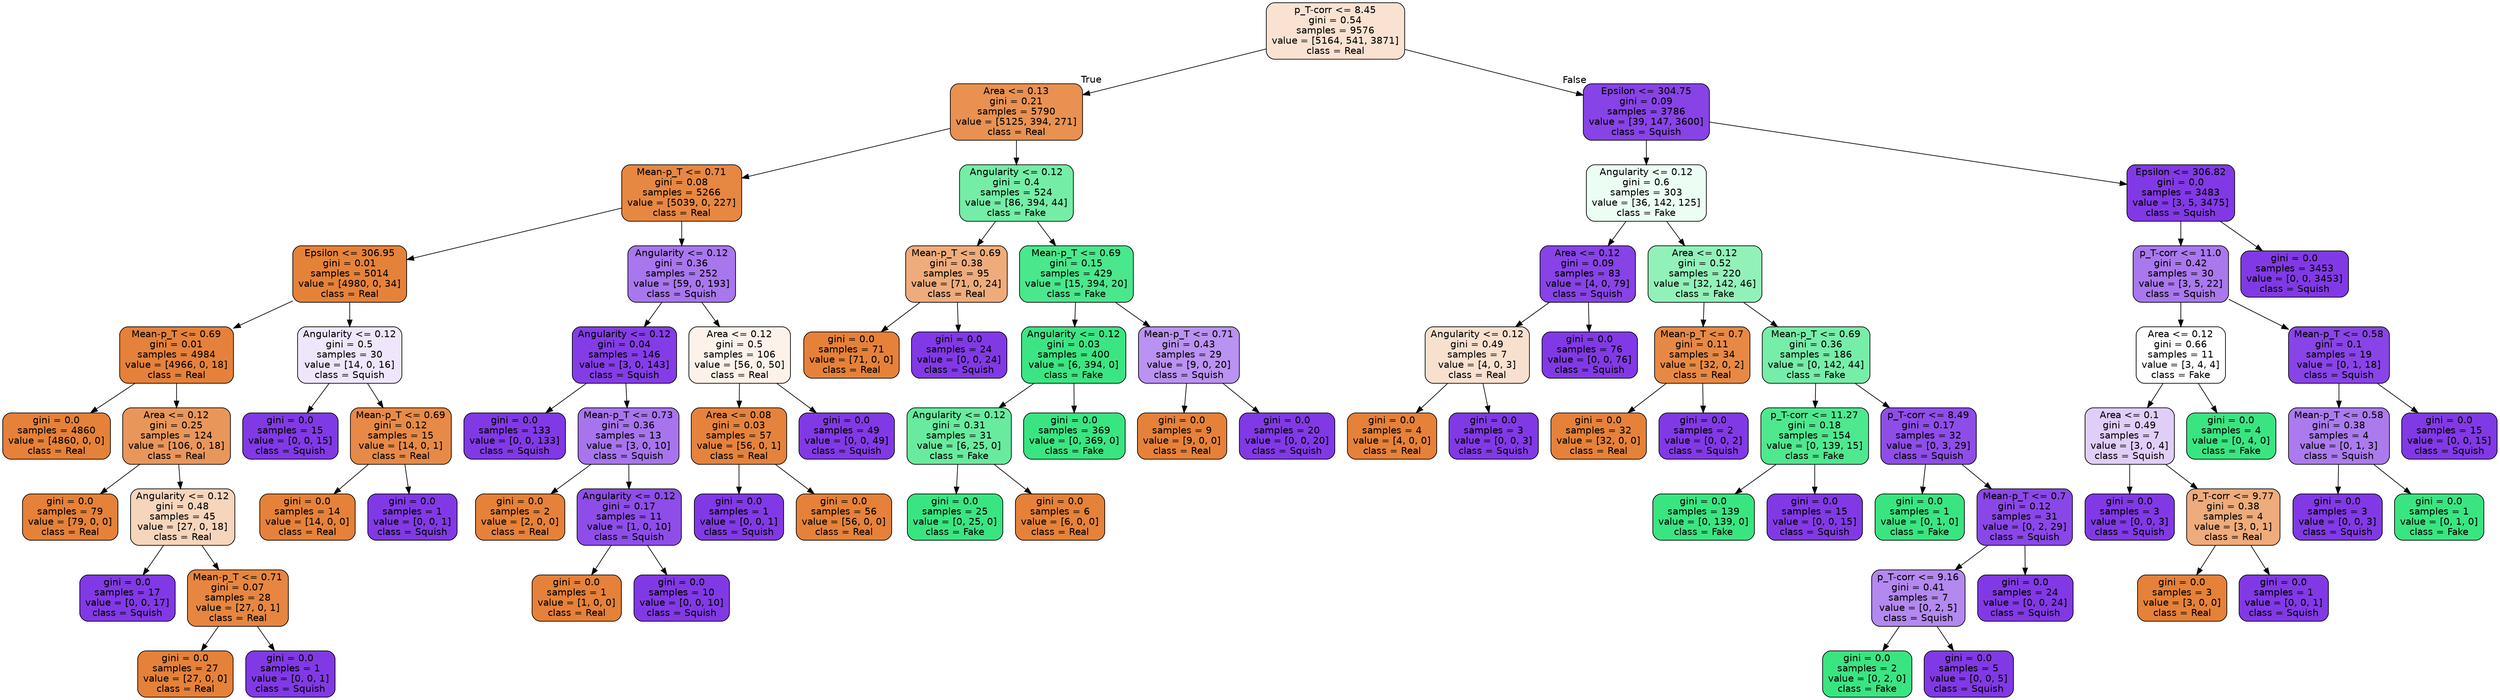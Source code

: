 digraph Tree {
node [shape=box, style="filled, rounded", color="black", fontname=helvetica] ;
edge [fontname=helvetica] ;
0 [label="p_T-corr <= 8.45\ngini = 0.54\nsamples = 9576\nvalue = [5164, 541, 3871]\nclass = Real", fillcolor="#f9e2d2"] ;
1 [label="Area <= 0.13\ngini = 0.21\nsamples = 5790\nvalue = [5125, 394, 271]\nclass = Real", fillcolor="#e89151"] ;
0 -> 1 [labeldistance=2.5, labelangle=45, headlabel="True"] ;
2 [label="Mean-p_T <= 0.71\ngini = 0.08\nsamples = 5266\nvalue = [5039, 0, 227]\nclass = Real", fillcolor="#e68742"] ;
1 -> 2 ;
3 [label="Epsilon <= 306.95\ngini = 0.01\nsamples = 5014\nvalue = [4980, 0, 34]\nclass = Real", fillcolor="#e5823a"] ;
2 -> 3 ;
4 [label="Mean-p_T <= 0.69\ngini = 0.01\nsamples = 4984\nvalue = [4966, 0, 18]\nclass = Real", fillcolor="#e5813a"] ;
3 -> 4 ;
5 [label="gini = 0.0\nsamples = 4860\nvalue = [4860, 0, 0]\nclass = Real", fillcolor="#e58139"] ;
4 -> 5 ;
6 [label="Area <= 0.12\ngini = 0.25\nsamples = 124\nvalue = [106, 0, 18]\nclass = Real", fillcolor="#e9965b"] ;
4 -> 6 ;
7 [label="gini = 0.0\nsamples = 79\nvalue = [79, 0, 0]\nclass = Real", fillcolor="#e58139"] ;
6 -> 7 ;
8 [label="Angularity <= 0.12\ngini = 0.48\nsamples = 45\nvalue = [27, 0, 18]\nclass = Real", fillcolor="#f6d5bd"] ;
6 -> 8 ;
9 [label="gini = 0.0\nsamples = 17\nvalue = [0, 0, 17]\nclass = Squish", fillcolor="#8139e5"] ;
8 -> 9 ;
10 [label="Mean-p_T <= 0.71\ngini = 0.07\nsamples = 28\nvalue = [27, 0, 1]\nclass = Real", fillcolor="#e68640"] ;
8 -> 10 ;
11 [label="gini = 0.0\nsamples = 27\nvalue = [27, 0, 0]\nclass = Real", fillcolor="#e58139"] ;
10 -> 11 ;
12 [label="gini = 0.0\nsamples = 1\nvalue = [0, 0, 1]\nclass = Squish", fillcolor="#8139e5"] ;
10 -> 12 ;
13 [label="Angularity <= 0.12\ngini = 0.5\nsamples = 30\nvalue = [14, 0, 16]\nclass = Squish", fillcolor="#efe6fc"] ;
3 -> 13 ;
14 [label="gini = 0.0\nsamples = 15\nvalue = [0, 0, 15]\nclass = Squish", fillcolor="#8139e5"] ;
13 -> 14 ;
15 [label="Mean-p_T <= 0.69\ngini = 0.12\nsamples = 15\nvalue = [14, 0, 1]\nclass = Real", fillcolor="#e78a47"] ;
13 -> 15 ;
16 [label="gini = 0.0\nsamples = 14\nvalue = [14, 0, 0]\nclass = Real", fillcolor="#e58139"] ;
15 -> 16 ;
17 [label="gini = 0.0\nsamples = 1\nvalue = [0, 0, 1]\nclass = Squish", fillcolor="#8139e5"] ;
15 -> 17 ;
18 [label="Angularity <= 0.12\ngini = 0.36\nsamples = 252\nvalue = [59, 0, 193]\nclass = Squish", fillcolor="#a876ed"] ;
2 -> 18 ;
19 [label="Angularity <= 0.12\ngini = 0.04\nsamples = 146\nvalue = [3, 0, 143]\nclass = Squish", fillcolor="#843de6"] ;
18 -> 19 ;
20 [label="gini = 0.0\nsamples = 133\nvalue = [0, 0, 133]\nclass = Squish", fillcolor="#8139e5"] ;
19 -> 20 ;
21 [label="Mean-p_T <= 0.73\ngini = 0.36\nsamples = 13\nvalue = [3, 0, 10]\nclass = Squish", fillcolor="#a774ed"] ;
19 -> 21 ;
22 [label="gini = 0.0\nsamples = 2\nvalue = [2, 0, 0]\nclass = Real", fillcolor="#e58139"] ;
21 -> 22 ;
23 [label="Angularity <= 0.12\ngini = 0.17\nsamples = 11\nvalue = [1, 0, 10]\nclass = Squish", fillcolor="#8e4de8"] ;
21 -> 23 ;
24 [label="gini = 0.0\nsamples = 1\nvalue = [1, 0, 0]\nclass = Real", fillcolor="#e58139"] ;
23 -> 24 ;
25 [label="gini = 0.0\nsamples = 10\nvalue = [0, 0, 10]\nclass = Squish", fillcolor="#8139e5"] ;
23 -> 25 ;
26 [label="Area <= 0.12\ngini = 0.5\nsamples = 106\nvalue = [56, 0, 50]\nclass = Real", fillcolor="#fcf2ea"] ;
18 -> 26 ;
27 [label="Area <= 0.08\ngini = 0.03\nsamples = 57\nvalue = [56, 0, 1]\nclass = Real", fillcolor="#e5833d"] ;
26 -> 27 ;
28 [label="gini = 0.0\nsamples = 1\nvalue = [0, 0, 1]\nclass = Squish", fillcolor="#8139e5"] ;
27 -> 28 ;
29 [label="gini = 0.0\nsamples = 56\nvalue = [56, 0, 0]\nclass = Real", fillcolor="#e58139"] ;
27 -> 29 ;
30 [label="gini = 0.0\nsamples = 49\nvalue = [0, 0, 49]\nclass = Squish", fillcolor="#8139e5"] ;
26 -> 30 ;
31 [label="Angularity <= 0.12\ngini = 0.4\nsamples = 524\nvalue = [86, 394, 44]\nclass = Fake", fillcolor="#74eda6"] ;
1 -> 31 ;
32 [label="Mean-p_T <= 0.69\ngini = 0.38\nsamples = 95\nvalue = [71, 0, 24]\nclass = Real", fillcolor="#eeac7c"] ;
31 -> 32 ;
33 [label="gini = 0.0\nsamples = 71\nvalue = [71, 0, 0]\nclass = Real", fillcolor="#e58139"] ;
32 -> 33 ;
34 [label="gini = 0.0\nsamples = 24\nvalue = [0, 0, 24]\nclass = Squish", fillcolor="#8139e5"] ;
32 -> 34 ;
35 [label="Mean-p_T <= 0.69\ngini = 0.15\nsamples = 429\nvalue = [15, 394, 20]\nclass = Fake", fillcolor="#4ae78c"] ;
31 -> 35 ;
36 [label="Angularity <= 0.12\ngini = 0.03\nsamples = 400\nvalue = [6, 394, 0]\nclass = Fake", fillcolor="#3ce583"] ;
35 -> 36 ;
37 [label="Angularity <= 0.12\ngini = 0.31\nsamples = 31\nvalue = [6, 25, 0]\nclass = Fake", fillcolor="#69eb9f"] ;
36 -> 37 ;
38 [label="gini = 0.0\nsamples = 25\nvalue = [0, 25, 0]\nclass = Fake", fillcolor="#39e581"] ;
37 -> 38 ;
39 [label="gini = 0.0\nsamples = 6\nvalue = [6, 0, 0]\nclass = Real", fillcolor="#e58139"] ;
37 -> 39 ;
40 [label="gini = 0.0\nsamples = 369\nvalue = [0, 369, 0]\nclass = Fake", fillcolor="#39e581"] ;
36 -> 40 ;
41 [label="Mean-p_T <= 0.71\ngini = 0.43\nsamples = 29\nvalue = [9, 0, 20]\nclass = Squish", fillcolor="#ba92f1"] ;
35 -> 41 ;
42 [label="gini = 0.0\nsamples = 9\nvalue = [9, 0, 0]\nclass = Real", fillcolor="#e58139"] ;
41 -> 42 ;
43 [label="gini = 0.0\nsamples = 20\nvalue = [0, 0, 20]\nclass = Squish", fillcolor="#8139e5"] ;
41 -> 43 ;
44 [label="Epsilon <= 304.75\ngini = 0.09\nsamples = 3786\nvalue = [39, 147, 3600]\nclass = Squish", fillcolor="#8743e6"] ;
0 -> 44 [labeldistance=2.5, labelangle=-45, headlabel="False"] ;
45 [label="Angularity <= 0.12\ngini = 0.6\nsamples = 303\nvalue = [36, 142, 125]\nclass = Fake", fillcolor="#ecfdf3"] ;
44 -> 45 ;
46 [label="Area <= 0.12\ngini = 0.09\nsamples = 83\nvalue = [4, 0, 79]\nclass = Squish", fillcolor="#8743e6"] ;
45 -> 46 ;
47 [label="Angularity <= 0.12\ngini = 0.49\nsamples = 7\nvalue = [4, 0, 3]\nclass = Real", fillcolor="#f8e0ce"] ;
46 -> 47 ;
48 [label="gini = 0.0\nsamples = 4\nvalue = [4, 0, 0]\nclass = Real", fillcolor="#e58139"] ;
47 -> 48 ;
49 [label="gini = 0.0\nsamples = 3\nvalue = [0, 0, 3]\nclass = Squish", fillcolor="#8139e5"] ;
47 -> 49 ;
50 [label="gini = 0.0\nsamples = 76\nvalue = [0, 0, 76]\nclass = Squish", fillcolor="#8139e5"] ;
46 -> 50 ;
51 [label="Area <= 0.12\ngini = 0.52\nsamples = 220\nvalue = [32, 142, 46]\nclass = Fake", fillcolor="#92f1b9"] ;
45 -> 51 ;
52 [label="Mean-p_T <= 0.7\ngini = 0.11\nsamples = 34\nvalue = [32, 0, 2]\nclass = Real", fillcolor="#e78945"] ;
51 -> 52 ;
53 [label="gini = 0.0\nsamples = 32\nvalue = [32, 0, 0]\nclass = Real", fillcolor="#e58139"] ;
52 -> 53 ;
54 [label="gini = 0.0\nsamples = 2\nvalue = [0, 0, 2]\nclass = Squish", fillcolor="#8139e5"] ;
52 -> 54 ;
55 [label="Mean-p_T <= 0.69\ngini = 0.36\nsamples = 186\nvalue = [0, 142, 44]\nclass = Fake", fillcolor="#76eda8"] ;
51 -> 55 ;
56 [label="p_T-corr <= 11.27\ngini = 0.18\nsamples = 154\nvalue = [0, 139, 15]\nclass = Fake", fillcolor="#4ee88f"] ;
55 -> 56 ;
57 [label="gini = 0.0\nsamples = 139\nvalue = [0, 139, 0]\nclass = Fake", fillcolor="#39e581"] ;
56 -> 57 ;
58 [label="gini = 0.0\nsamples = 15\nvalue = [0, 0, 15]\nclass = Squish", fillcolor="#8139e5"] ;
56 -> 58 ;
59 [label="p_T-corr <= 8.49\ngini = 0.17\nsamples = 32\nvalue = [0, 3, 29]\nclass = Squish", fillcolor="#8e4de8"] ;
55 -> 59 ;
60 [label="gini = 0.0\nsamples = 1\nvalue = [0, 1, 0]\nclass = Fake", fillcolor="#39e581"] ;
59 -> 60 ;
61 [label="Mean-p_T <= 0.7\ngini = 0.12\nsamples = 31\nvalue = [0, 2, 29]\nclass = Squish", fillcolor="#8a47e7"] ;
59 -> 61 ;
62 [label="p_T-corr <= 9.16\ngini = 0.41\nsamples = 7\nvalue = [0, 2, 5]\nclass = Squish", fillcolor="#b388ef"] ;
61 -> 62 ;
63 [label="gini = 0.0\nsamples = 2\nvalue = [0, 2, 0]\nclass = Fake", fillcolor="#39e581"] ;
62 -> 63 ;
64 [label="gini = 0.0\nsamples = 5\nvalue = [0, 0, 5]\nclass = Squish", fillcolor="#8139e5"] ;
62 -> 64 ;
65 [label="gini = 0.0\nsamples = 24\nvalue = [0, 0, 24]\nclass = Squish", fillcolor="#8139e5"] ;
61 -> 65 ;
66 [label="Epsilon <= 306.82\ngini = 0.0\nsamples = 3483\nvalue = [3, 5, 3475]\nclass = Squish", fillcolor="#8139e5"] ;
44 -> 66 ;
67 [label="p_T-corr <= 11.0\ngini = 0.42\nsamples = 30\nvalue = [3, 5, 22]\nclass = Squish", fillcolor="#a978ed"] ;
66 -> 67 ;
68 [label="Area <= 0.12\ngini = 0.66\nsamples = 11\nvalue = [3, 4, 4]\nclass = Fake", fillcolor="#ffffff"] ;
67 -> 68 ;
69 [label="Area <= 0.1\ngini = 0.49\nsamples = 7\nvalue = [3, 0, 4]\nclass = Squish", fillcolor="#e0cef8"] ;
68 -> 69 ;
70 [label="gini = 0.0\nsamples = 3\nvalue = [0, 0, 3]\nclass = Squish", fillcolor="#8139e5"] ;
69 -> 70 ;
71 [label="p_T-corr <= 9.77\ngini = 0.38\nsamples = 4\nvalue = [3, 0, 1]\nclass = Real", fillcolor="#eeab7b"] ;
69 -> 71 ;
72 [label="gini = 0.0\nsamples = 3\nvalue = [3, 0, 0]\nclass = Real", fillcolor="#e58139"] ;
71 -> 72 ;
73 [label="gini = 0.0\nsamples = 1\nvalue = [0, 0, 1]\nclass = Squish", fillcolor="#8139e5"] ;
71 -> 73 ;
74 [label="gini = 0.0\nsamples = 4\nvalue = [0, 4, 0]\nclass = Fake", fillcolor="#39e581"] ;
68 -> 74 ;
75 [label="Mean-p_T <= 0.58\ngini = 0.1\nsamples = 19\nvalue = [0, 1, 18]\nclass = Squish", fillcolor="#8844e6"] ;
67 -> 75 ;
76 [label="Mean-p_T <= 0.58\ngini = 0.38\nsamples = 4\nvalue = [0, 1, 3]\nclass = Squish", fillcolor="#ab7bee"] ;
75 -> 76 ;
77 [label="gini = 0.0\nsamples = 3\nvalue = [0, 0, 3]\nclass = Squish", fillcolor="#8139e5"] ;
76 -> 77 ;
78 [label="gini = 0.0\nsamples = 1\nvalue = [0, 1, 0]\nclass = Fake", fillcolor="#39e581"] ;
76 -> 78 ;
79 [label="gini = 0.0\nsamples = 15\nvalue = [0, 0, 15]\nclass = Squish", fillcolor="#8139e5"] ;
75 -> 79 ;
80 [label="gini = 0.0\nsamples = 3453\nvalue = [0, 0, 3453]\nclass = Squish", fillcolor="#8139e5"] ;
66 -> 80 ;
}